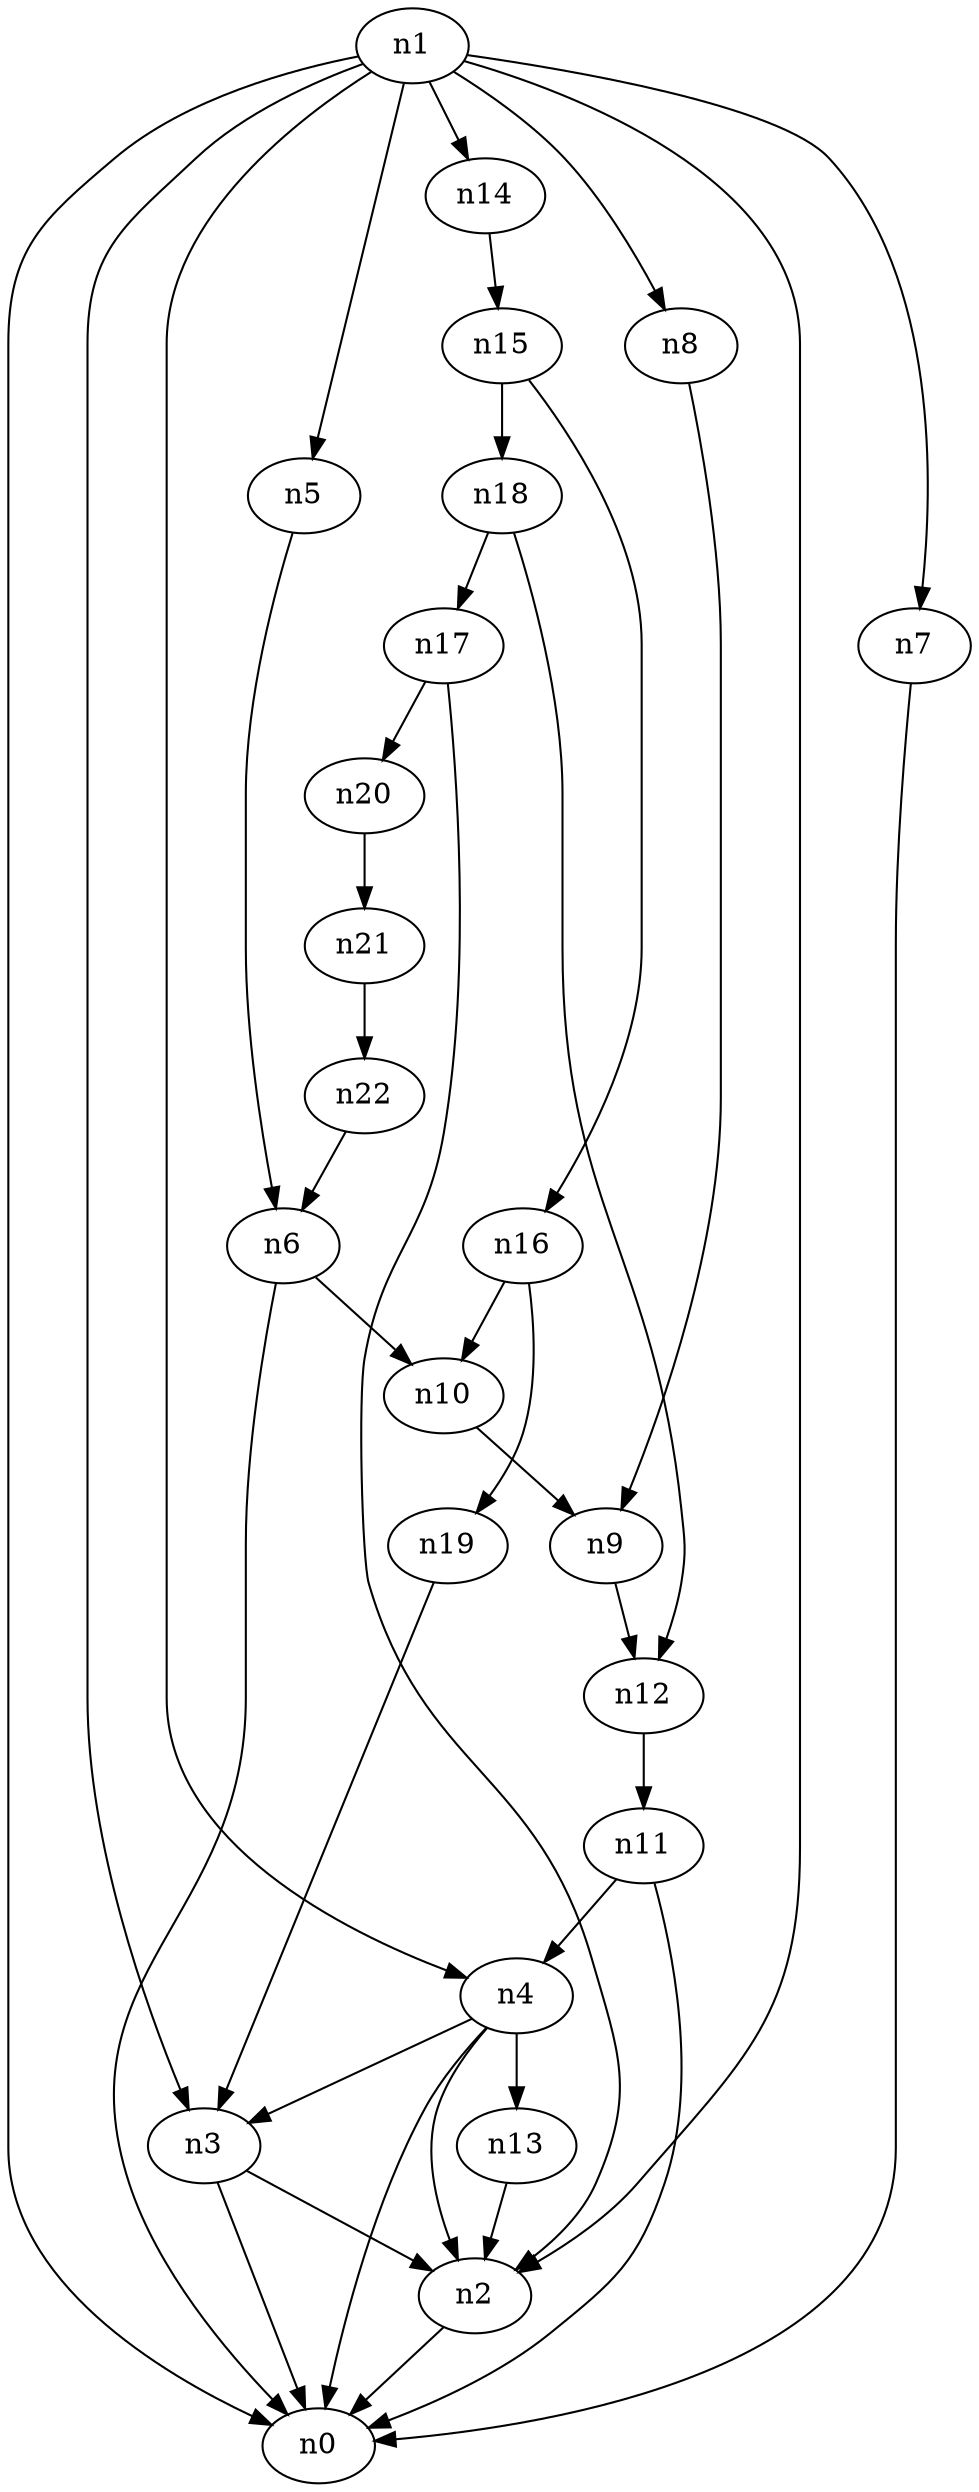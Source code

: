 digraph G {
	n1 -> n0	 [_graphml_id=e0];
	n1 -> n2	 [_graphml_id=e1];
	n1 -> n3	 [_graphml_id=e6];
	n1 -> n4	 [_graphml_id=e9];
	n1 -> n5	 [_graphml_id=e10];
	n1 -> n7	 [_graphml_id=e14];
	n1 -> n8	 [_graphml_id=e15];
	n1 -> n14	 [_graphml_id=e25];
	n2 -> n0	 [_graphml_id=e5];
	n3 -> n0	 [_graphml_id=e8];
	n3 -> n2	 [_graphml_id=e2];
	n4 -> n0	 [_graphml_id=e4];
	n4 -> n2	 [_graphml_id=e7];
	n4 -> n3	 [_graphml_id=e3];
	n4 -> n13	 [_graphml_id=e23];
	n5 -> n6	 [_graphml_id=e11];
	n6 -> n0	 [_graphml_id=e12];
	n6 -> n10	 [_graphml_id=e18];
	n7 -> n0	 [_graphml_id=e13];
	n8 -> n9	 [_graphml_id=e16];
	n9 -> n12	 [_graphml_id=e21];
	n10 -> n9	 [_graphml_id=e17];
	n11 -> n0	 [_graphml_id=e19];
	n11 -> n4	 [_graphml_id=e24];
	n12 -> n11	 [_graphml_id=e20];
	n13 -> n2	 [_graphml_id=e22];
	n14 -> n15	 [_graphml_id=e26];
	n15 -> n16	 [_graphml_id=e27];
	n15 -> n18	 [_graphml_id=e34];
	n16 -> n10	 [_graphml_id=e28];
	n16 -> n19	 [_graphml_id=e32];
	n17 -> n2	 [_graphml_id=e29];
	n17 -> n20	 [_graphml_id=e35];
	n18 -> n12	 [_graphml_id=e31];
	n18 -> n17	 [_graphml_id=e30];
	n19 -> n3	 [_graphml_id=e33];
	n20 -> n21	 [_graphml_id=e36];
	n21 -> n22	 [_graphml_id=e37];
	n22 -> n6	 [_graphml_id=e38];
}
